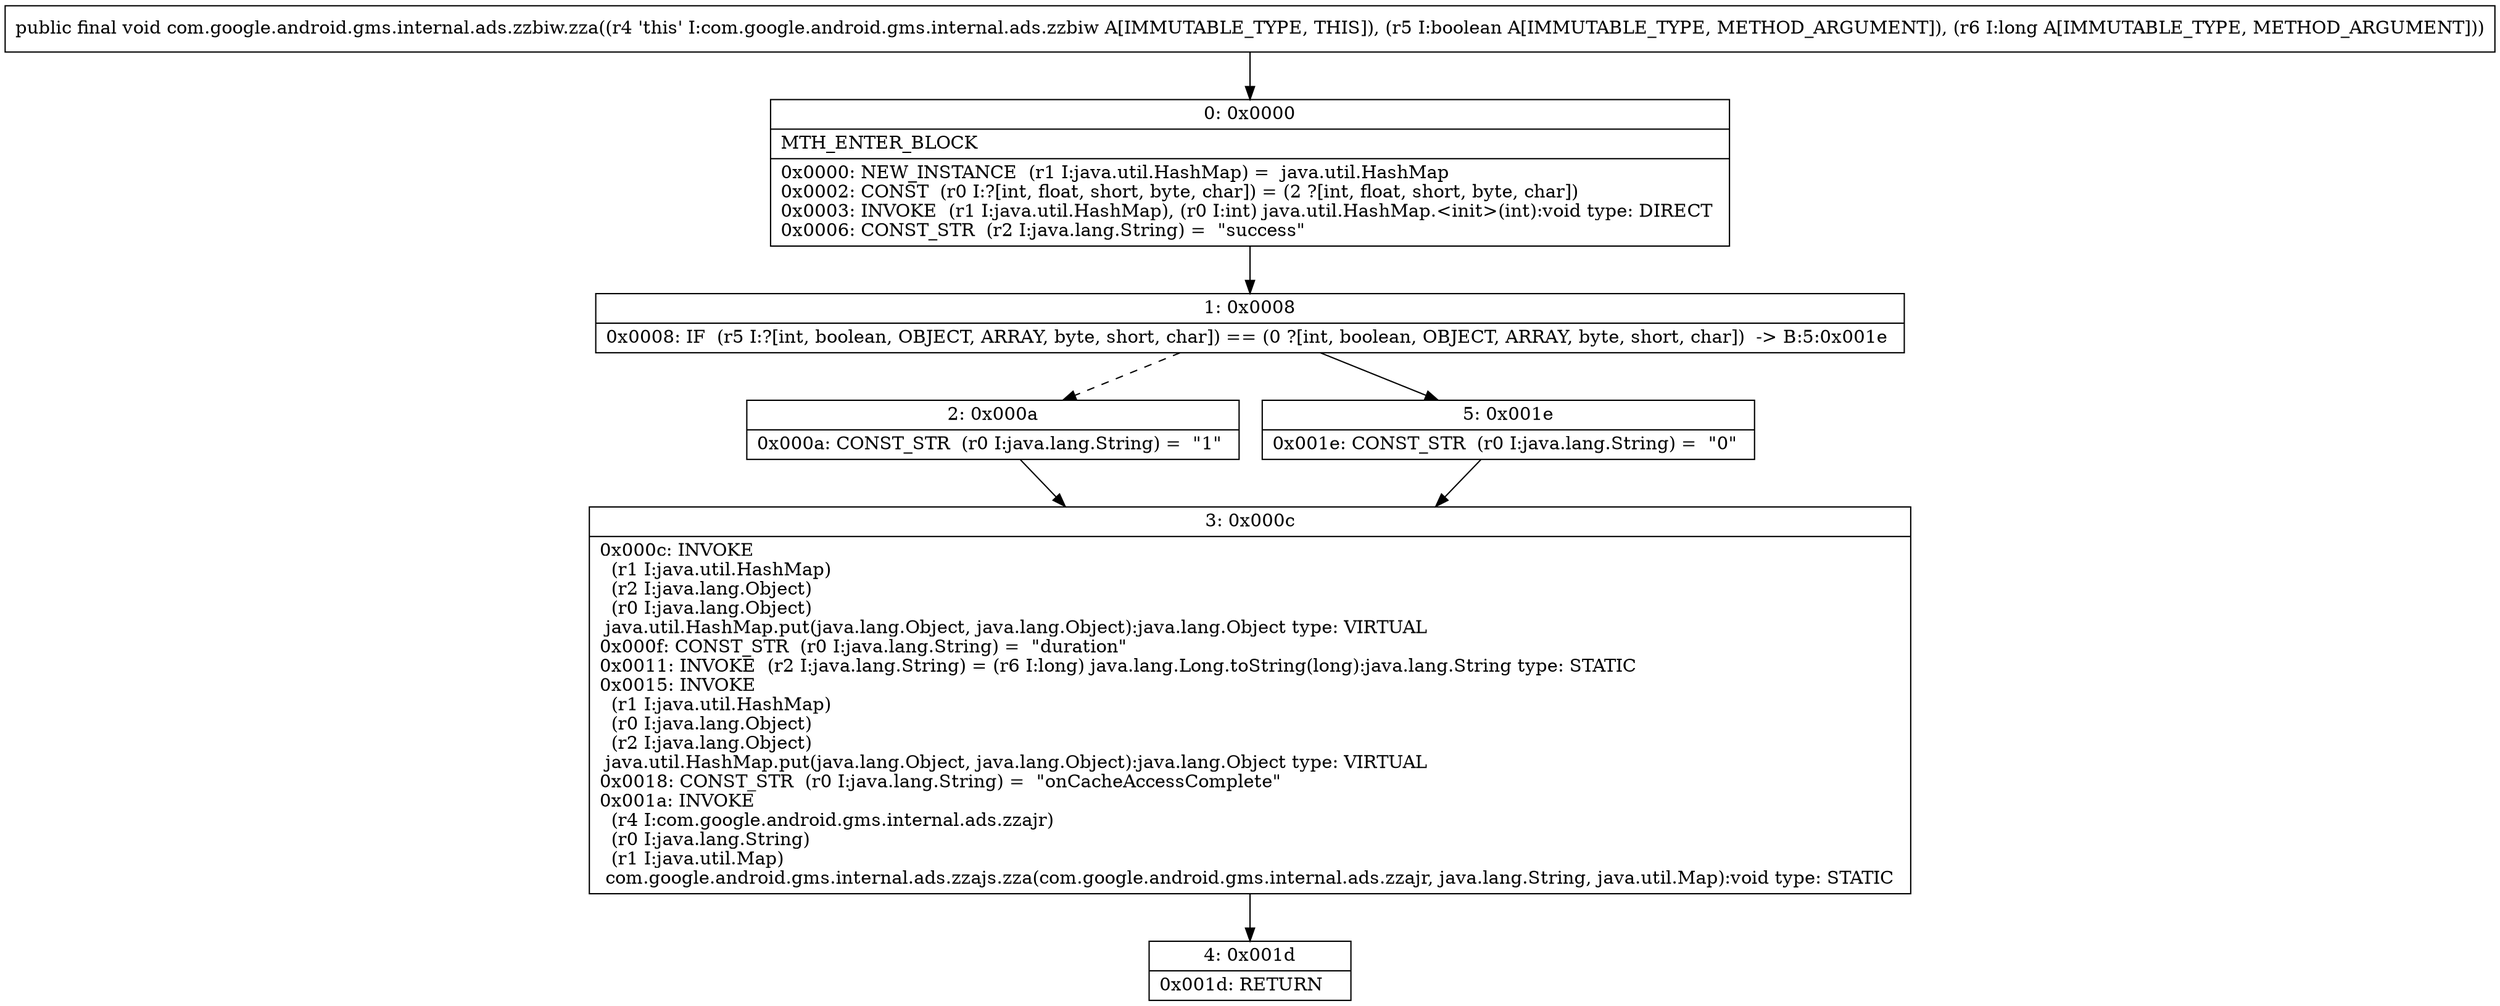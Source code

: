 digraph "CFG forcom.google.android.gms.internal.ads.zzbiw.zza(ZJ)V" {
Node_0 [shape=record,label="{0\:\ 0x0000|MTH_ENTER_BLOCK\l|0x0000: NEW_INSTANCE  (r1 I:java.util.HashMap) =  java.util.HashMap \l0x0002: CONST  (r0 I:?[int, float, short, byte, char]) = (2 ?[int, float, short, byte, char]) \l0x0003: INVOKE  (r1 I:java.util.HashMap), (r0 I:int) java.util.HashMap.\<init\>(int):void type: DIRECT \l0x0006: CONST_STR  (r2 I:java.lang.String) =  \"success\" \l}"];
Node_1 [shape=record,label="{1\:\ 0x0008|0x0008: IF  (r5 I:?[int, boolean, OBJECT, ARRAY, byte, short, char]) == (0 ?[int, boolean, OBJECT, ARRAY, byte, short, char])  \-\> B:5:0x001e \l}"];
Node_2 [shape=record,label="{2\:\ 0x000a|0x000a: CONST_STR  (r0 I:java.lang.String) =  \"1\" \l}"];
Node_3 [shape=record,label="{3\:\ 0x000c|0x000c: INVOKE  \l  (r1 I:java.util.HashMap)\l  (r2 I:java.lang.Object)\l  (r0 I:java.lang.Object)\l java.util.HashMap.put(java.lang.Object, java.lang.Object):java.lang.Object type: VIRTUAL \l0x000f: CONST_STR  (r0 I:java.lang.String) =  \"duration\" \l0x0011: INVOKE  (r2 I:java.lang.String) = (r6 I:long) java.lang.Long.toString(long):java.lang.String type: STATIC \l0x0015: INVOKE  \l  (r1 I:java.util.HashMap)\l  (r0 I:java.lang.Object)\l  (r2 I:java.lang.Object)\l java.util.HashMap.put(java.lang.Object, java.lang.Object):java.lang.Object type: VIRTUAL \l0x0018: CONST_STR  (r0 I:java.lang.String) =  \"onCacheAccessComplete\" \l0x001a: INVOKE  \l  (r4 I:com.google.android.gms.internal.ads.zzajr)\l  (r0 I:java.lang.String)\l  (r1 I:java.util.Map)\l com.google.android.gms.internal.ads.zzajs.zza(com.google.android.gms.internal.ads.zzajr, java.lang.String, java.util.Map):void type: STATIC \l}"];
Node_4 [shape=record,label="{4\:\ 0x001d|0x001d: RETURN   \l}"];
Node_5 [shape=record,label="{5\:\ 0x001e|0x001e: CONST_STR  (r0 I:java.lang.String) =  \"0\" \l}"];
MethodNode[shape=record,label="{public final void com.google.android.gms.internal.ads.zzbiw.zza((r4 'this' I:com.google.android.gms.internal.ads.zzbiw A[IMMUTABLE_TYPE, THIS]), (r5 I:boolean A[IMMUTABLE_TYPE, METHOD_ARGUMENT]), (r6 I:long A[IMMUTABLE_TYPE, METHOD_ARGUMENT])) }"];
MethodNode -> Node_0;
Node_0 -> Node_1;
Node_1 -> Node_2[style=dashed];
Node_1 -> Node_5;
Node_2 -> Node_3;
Node_3 -> Node_4;
Node_5 -> Node_3;
}

